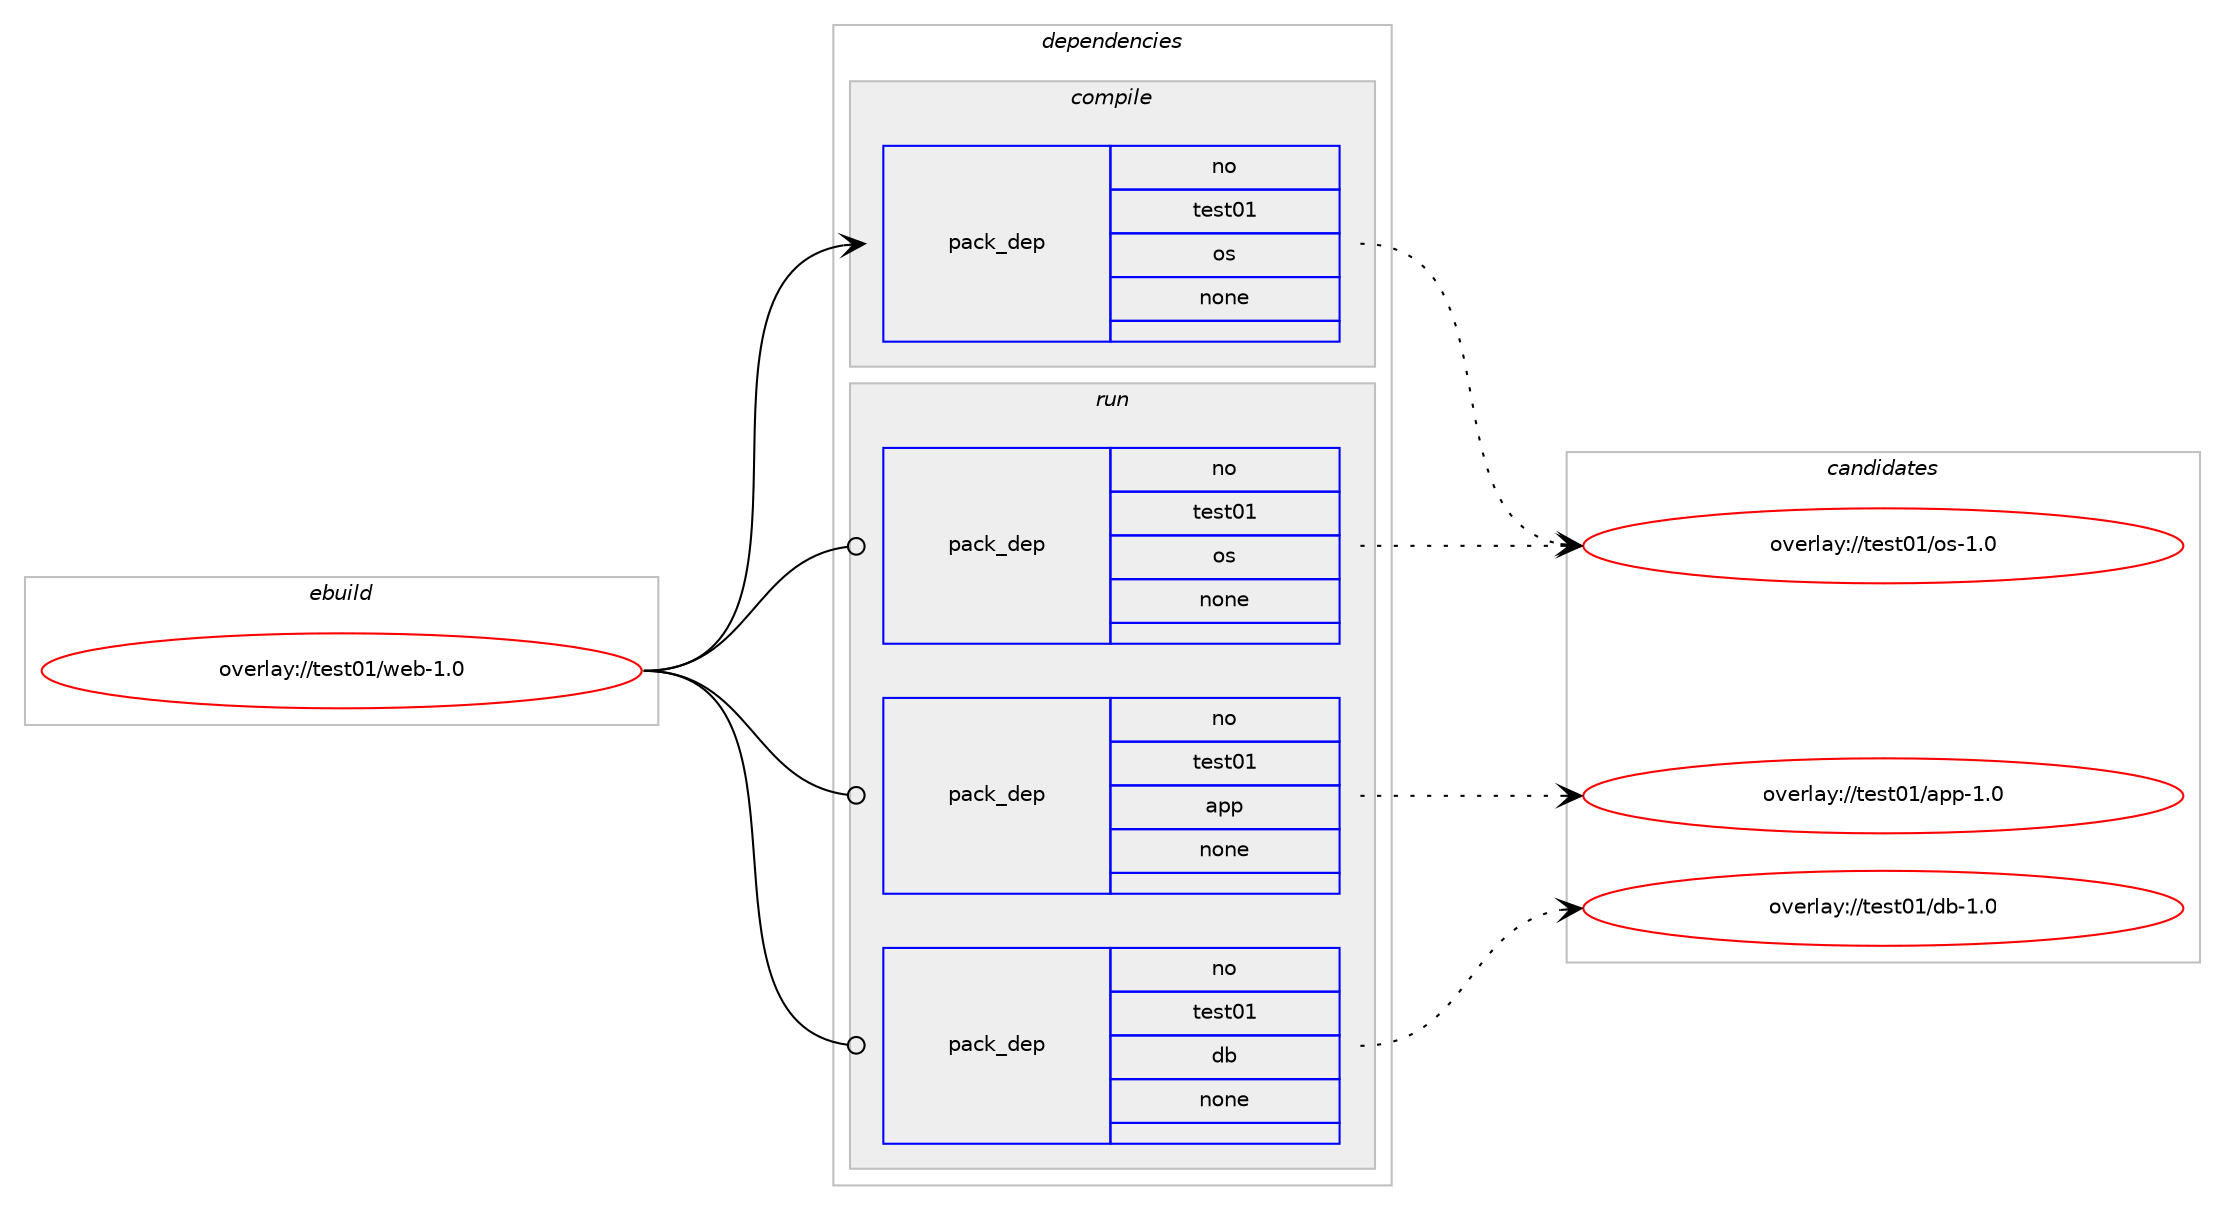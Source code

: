digraph prolog {

# *************
# Graph options
# *************

newrank=true;
concentrate=true;
compound=true;
graph [rankdir=LR,fontname=Helvetica,fontsize=10,ranksep=1.5];#, ranksep=2.5, nodesep=0.2];
edge  [arrowhead=vee];
node  [fontname=Helvetica,fontsize=10];

# **********
# The ebuild
# **********

subgraph cluster_leftcol {
color=gray;
rank=same;
label=<<i>ebuild</i>>;
id [label="overlay://test01/web-1.0", color=red, width=4, href="../test01/web-1.0.svg"];
}

# ****************
# The dependencies
# ****************

subgraph cluster_midcol {
color=gray;
label=<<i>dependencies</i>>;
subgraph cluster_compile {
fillcolor="#eeeeee";
style=filled;
label=<<i>compile</i>>;
subgraph pack6 {
dependency6 [label=<<TABLE BORDER="0" CELLBORDER="1" CELLSPACING="0" CELLPADDING="4" WIDTH="220"><TR><TD ROWSPAN="6" CELLPADDING="30">pack_dep</TD></TR><TR><TD WIDTH="110">no</TD></TR><TR><TD>test01</TD></TR><TR><TD>os</TD></TR><TR><TD>none</TD></TR><TR><TD></TD></TR></TABLE>>, shape=none, color=blue];
}
id:e -> dependency6:w [weight=20,style="solid",arrowhead="vee"];
}
subgraph cluster_compileandrun {
fillcolor="#eeeeee";
style=filled;
label=<<i>compile and run</i>>;
}
subgraph cluster_run {
fillcolor="#eeeeee";
style=filled;
label=<<i>run</i>>;
subgraph pack7 {
dependency7 [label=<<TABLE BORDER="0" CELLBORDER="1" CELLSPACING="0" CELLPADDING="4" WIDTH="220"><TR><TD ROWSPAN="6" CELLPADDING="30">pack_dep</TD></TR><TR><TD WIDTH="110">no</TD></TR><TR><TD>test01</TD></TR><TR><TD>app</TD></TR><TR><TD>none</TD></TR><TR><TD></TD></TR></TABLE>>, shape=none, color=blue];
}
id:e -> dependency7:w [weight=20,style="solid",arrowhead="odot"];
subgraph pack8 {
dependency8 [label=<<TABLE BORDER="0" CELLBORDER="1" CELLSPACING="0" CELLPADDING="4" WIDTH="220"><TR><TD ROWSPAN="6" CELLPADDING="30">pack_dep</TD></TR><TR><TD WIDTH="110">no</TD></TR><TR><TD>test01</TD></TR><TR><TD>db</TD></TR><TR><TD>none</TD></TR><TR><TD></TD></TR></TABLE>>, shape=none, color=blue];
}
id:e -> dependency8:w [weight=20,style="solid",arrowhead="odot"];
subgraph pack9 {
dependency9 [label=<<TABLE BORDER="0" CELLBORDER="1" CELLSPACING="0" CELLPADDING="4" WIDTH="220"><TR><TD ROWSPAN="6" CELLPADDING="30">pack_dep</TD></TR><TR><TD WIDTH="110">no</TD></TR><TR><TD>test01</TD></TR><TR><TD>os</TD></TR><TR><TD>none</TD></TR><TR><TD></TD></TR></TABLE>>, shape=none, color=blue];
}
id:e -> dependency9:w [weight=20,style="solid",arrowhead="odot"];
}
}

# **************
# The candidates
# **************

subgraph cluster_choices {
rank=same;
color=gray;
label=<<i>candidates</i>>;

subgraph choice6 {
color=black;
nodesep=1;
choiceoverlay11610111511648494711111545494648 [label="overlay://test01/os-1.0", color=red, width=4,href="../test01/os-1.0.svg"];
dependency6:e -> choiceoverlay11610111511648494711111545494648:w [style=dotted,weight="100"];
}
subgraph choice7 {
color=black;
nodesep=1;
choiceoverlay1161011151164849479711211245494648 [label="overlay://test01/app-1.0", color=red, width=4,href="../test01/app-1.0.svg"];
dependency7:e -> choiceoverlay1161011151164849479711211245494648:w [style=dotted,weight="100"];
}
subgraph choice8 {
color=black;
nodesep=1;
choiceoverlay1161011151164849471009845494648 [label="overlay://test01/db-1.0", color=red, width=4,href="../test01/db-1.0.svg"];
dependency8:e -> choiceoverlay1161011151164849471009845494648:w [style=dotted,weight="100"];
}
subgraph choice9 {
color=black;
nodesep=1;
choiceoverlay11610111511648494711111545494648 [label="overlay://test01/os-1.0", color=red, width=4,href="../test01/os-1.0.svg"];
dependency9:e -> choiceoverlay11610111511648494711111545494648:w [style=dotted,weight="100"];
}
}

}
